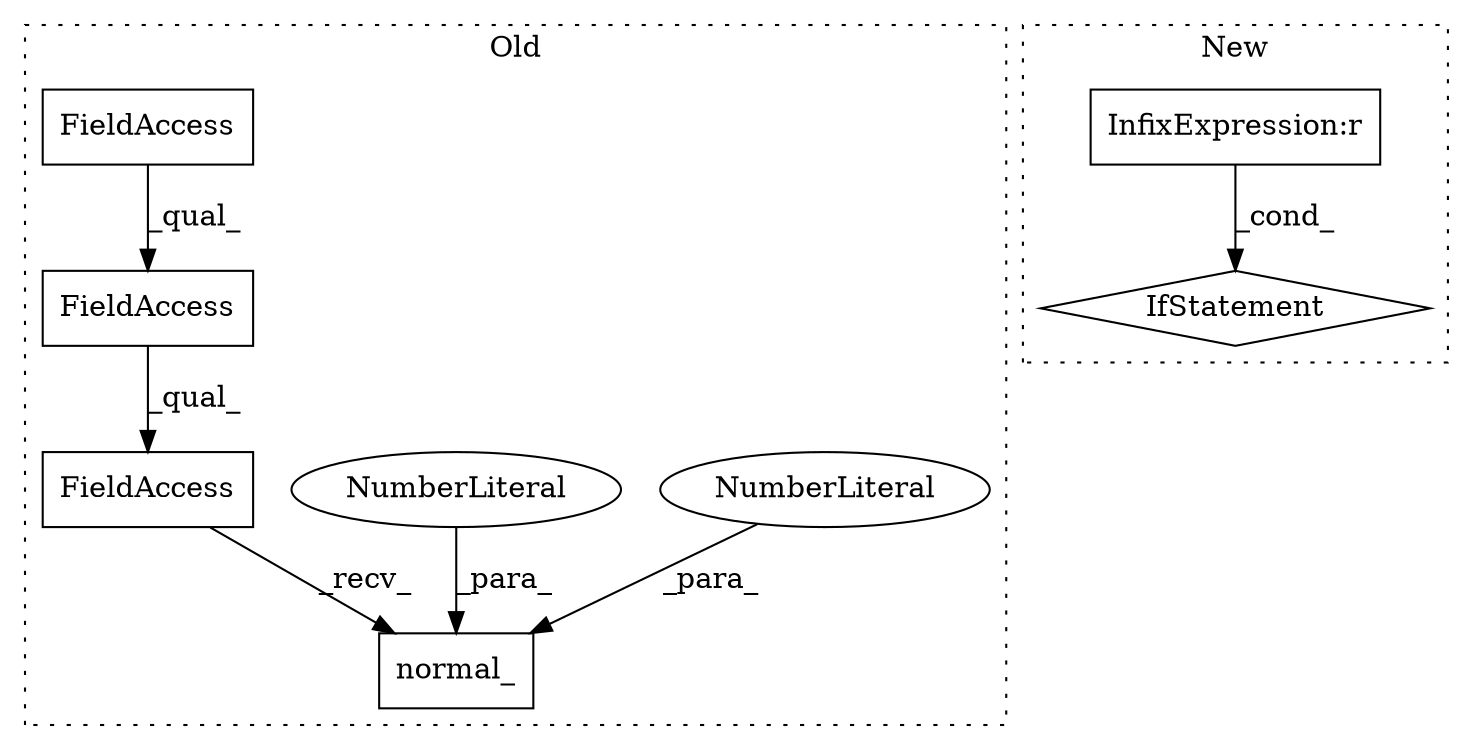 digraph G {
subgraph cluster0 {
1 [label="normal_" a="32" s="608,621" l="8,1" shape="box"];
3 [label="NumberLiteral" a="34" s="618" l="3" shape="ellipse"];
4 [label="NumberLiteral" a="34" s="616" l="1" shape="ellipse"];
5 [label="FieldAccess" a="22" s="581" l="26" shape="box"];
6 [label="FieldAccess" a="22" s="581" l="21" shape="box"];
7 [label="FieldAccess" a="22" s="581" l="14" shape="box"];
label = "Old";
style="dotted";
}
subgraph cluster1 {
2 [label="IfStatement" a="25" s="3463,3486" l="4,2" shape="diamond"];
8 [label="InfixExpression:r" a="27" s="3478" l="4" shape="box"];
label = "New";
style="dotted";
}
3 -> 1 [label="_para_"];
4 -> 1 [label="_para_"];
5 -> 1 [label="_recv_"];
6 -> 5 [label="_qual_"];
7 -> 6 [label="_qual_"];
8 -> 2 [label="_cond_"];
}
